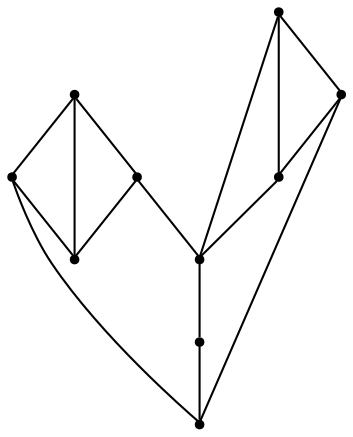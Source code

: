 graph {
  node [shape=point,comment="{\"directed\":false,\"doi\":\"10.1007/978-3-031-49272-3_22\",\"figure\":\"11 (1)\"}"]

  v0 [pos="601.1082595329144,2141.9715556367546"]
  v1 [pos="520.449578795322,2048.552666937937"]
  v2 [pos="532.7984415637028,2209.084460894564"]
  v3 [pos="501.4715519449651,2125.388885155686"]
  v4 [pos="347.5637036651933,2221.43321206175"]
  v5 [pos="410.42475729870705,2015.5987548734101"]
  v6 [pos="410.42475729870705,2086.141354788694"]
  v7 [pos="298.16938923463715,2036.2040111522087"]
  v8 [pos="337.91215824437904,2163.0110201042303"]
  v9 [pos="273.47273675242457,2172.038334568283"]

  v9 -- v4 [id="-6",pos="273.47273675242457,2172.038334568283 347.5637036651933,2221.43321206175 347.5637036651933,2221.43321206175 347.5637036651933,2221.43321206175"]
  v9 -- v8 [id="-12",pos="273.47273675242457,2172.038334568283 337.91215824437904,2163.0110201042303 337.91215824437904,2163.0110201042303 337.91215824437904,2163.0110201042303"]
  v9 -- v7 [id="-15",pos="273.47273675242457,2172.038334568283 298.16938923463715,2036.2040111522087 298.16938923463715,2036.2040111522087 298.16938923463715,2036.2040111522087"]
  v0 -- v1 [id="-26",pos="601.1082595329144,2141.9715556367546 520.449578795322,2048.552666937937 520.449578795322,2048.552666937937 520.449578795322,2048.552666937937"]
  v7 -- v8 [id="-34",pos="298.16938923463715,2036.2040111522087 337.91215824437904,2163.0110201042303 337.91215824437904,2163.0110201042303 337.91215824437904,2163.0110201042303"]
  v7 -- v5 [id="-46",pos="298.16938923463715,2036.2040111522087 410.42475729870705,2015.5987548734101 410.42475729870705,2015.5987548734101 410.42475729870705,2015.5987548734101"]
  v0 -- v2 [id="-52",pos="601.1082595329144,2141.9715556367546 532.7984415637028,2209.084460894564 532.7984415637028,2209.084460894564 532.7984415637028,2209.084460894564"]
  v0 -- v3 [id="-54",pos="601.1082595329144,2141.9715556367546 501.4715519449651,2125.388885155686 501.4715519449651,2125.388885155686 501.4715519449651,2125.388885155686"]
  v2 -- v3 [id="-74",pos="532.7984415637028,2209.084460894564 501.4715519449651,2125.388885155686 501.4715519449651,2125.388885155686 501.4715519449651,2125.388885155686"]
  v8 -- v4 [id="-88",pos="337.91215824437904,2163.0110201042303 347.5637036651933,2221.43321206175 347.5637036651933,2221.43321206175 347.5637036651933,2221.43321206175"]
  v2 -- v4 [id="-116",pos="532.7984415637028,2209.084460894564 347.5637036651933,2221.43321206175 347.5637036651933,2221.43321206175 347.5637036651933,2221.43321206175"]
  v4 -- v6 [id="-150",pos="347.5637036651933,2221.43321206175 410.42475729870705,2086.141354788694 410.42475729870705,2086.141354788694 410.42475729870705,2086.141354788694"]
  v1 -- v3 [id="-176",pos="520.449578795322,2048.552666937937 501.4715519449651,2125.388885155686 501.4715519449651,2125.388885155686 501.4715519449651,2125.388885155686"]
  v1 -- v5 [id="-178",pos="520.449578795322,2048.552666937937 410.42475729870705,2015.5987548734101 410.42475729870705,2015.5987548734101 410.42475729870705,2015.5987548734101"]
  v6 -- v5 [id="-192",pos="410.42475729870705,2086.141354788694 410.42475729870705,2015.5987548734101 410.42475729870705,2015.5987548734101 410.42475729870705,2015.5987548734101"]
}